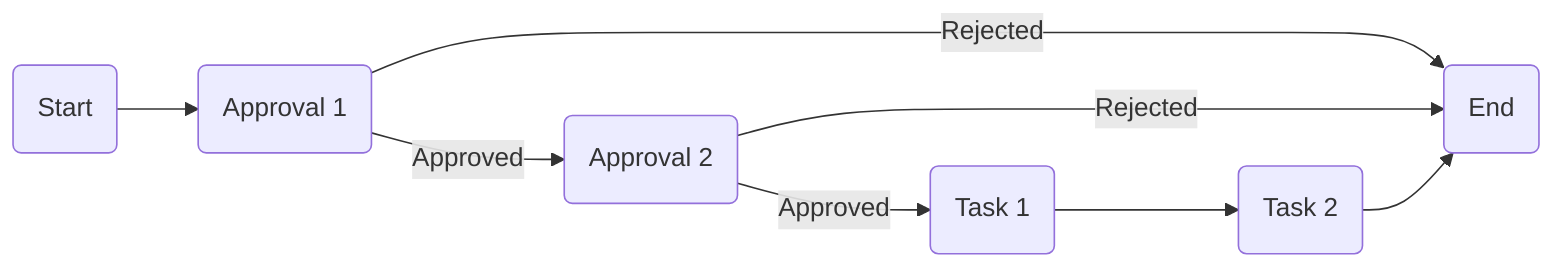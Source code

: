 graph LR
  S0(Start)
  A1(Approval 1)
  A2(Approval 2)
  T1(Task 1)
  T2(Task 2)
  E0(End)
  
  S0-->A1
  A1--Rejected-->E0
  A1--Approved-->A2
  A2--Rejected-->E0
  A2--Approved-->T1
  T1-->T2
  T2-->E0